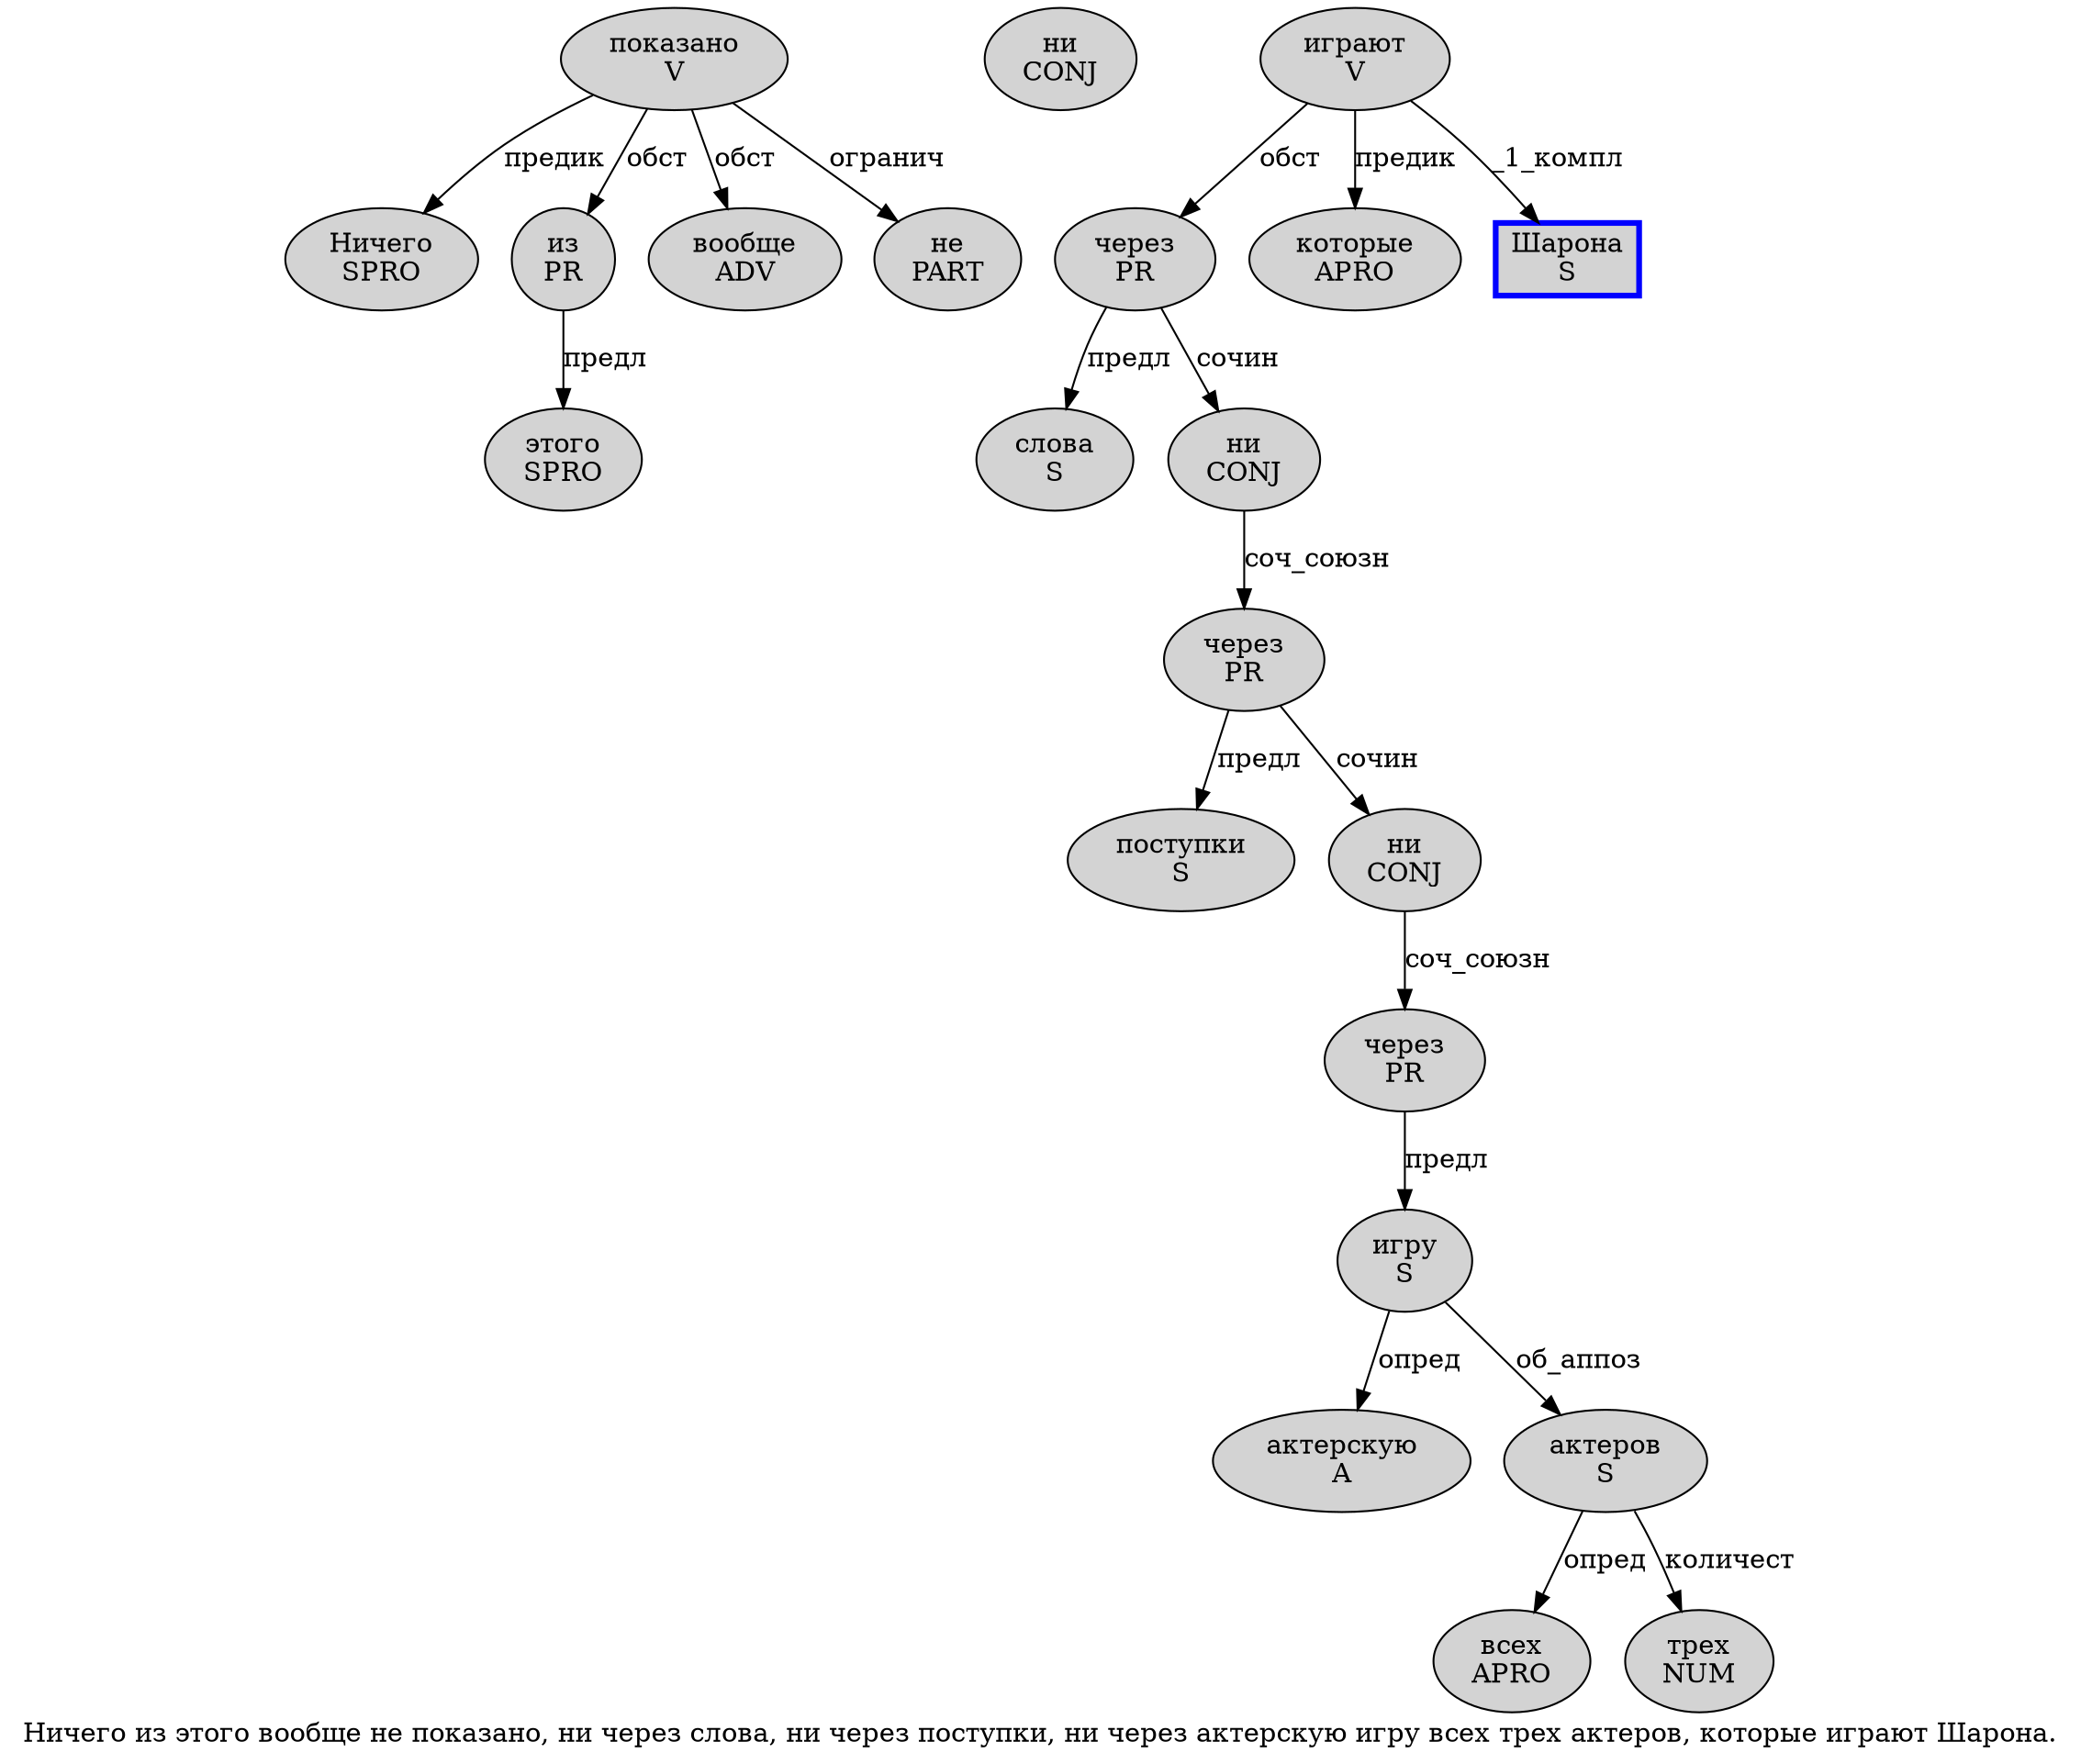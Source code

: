 digraph SENTENCE_4191 {
	graph [label="Ничего из этого вообще не показано, ни через слова, ни через поступки, ни через актерскую игру всех трех актеров, которые играют Шарона."]
	node [style=filled]
		0 [label="Ничего
SPRO" color="" fillcolor=lightgray penwidth=1 shape=ellipse]
		1 [label="из
PR" color="" fillcolor=lightgray penwidth=1 shape=ellipse]
		2 [label="этого
SPRO" color="" fillcolor=lightgray penwidth=1 shape=ellipse]
		3 [label="вообще
ADV" color="" fillcolor=lightgray penwidth=1 shape=ellipse]
		4 [label="не
PART" color="" fillcolor=lightgray penwidth=1 shape=ellipse]
		5 [label="показано
V" color="" fillcolor=lightgray penwidth=1 shape=ellipse]
		7 [label="ни
CONJ" color="" fillcolor=lightgray penwidth=1 shape=ellipse]
		8 [label="через
PR" color="" fillcolor=lightgray penwidth=1 shape=ellipse]
		9 [label="слова
S" color="" fillcolor=lightgray penwidth=1 shape=ellipse]
		11 [label="ни
CONJ" color="" fillcolor=lightgray penwidth=1 shape=ellipse]
		12 [label="через
PR" color="" fillcolor=lightgray penwidth=1 shape=ellipse]
		13 [label="поступки
S" color="" fillcolor=lightgray penwidth=1 shape=ellipse]
		15 [label="ни
CONJ" color="" fillcolor=lightgray penwidth=1 shape=ellipse]
		16 [label="через
PR" color="" fillcolor=lightgray penwidth=1 shape=ellipse]
		17 [label="актерскую
A" color="" fillcolor=lightgray penwidth=1 shape=ellipse]
		18 [label="игру
S" color="" fillcolor=lightgray penwidth=1 shape=ellipse]
		19 [label="всех
APRO" color="" fillcolor=lightgray penwidth=1 shape=ellipse]
		20 [label="трех
NUM" color="" fillcolor=lightgray penwidth=1 shape=ellipse]
		21 [label="актеров
S" color="" fillcolor=lightgray penwidth=1 shape=ellipse]
		23 [label="которые
APRO" color="" fillcolor=lightgray penwidth=1 shape=ellipse]
		24 [label="играют
V" color="" fillcolor=lightgray penwidth=1 shape=ellipse]
		25 [label="Шарона
S" color=blue fillcolor=lightgray penwidth=3 shape=box]
			18 -> 17 [label="опред"]
			18 -> 21 [label="об_аппоз"]
			1 -> 2 [label="предл"]
			5 -> 0 [label="предик"]
			5 -> 1 [label="обст"]
			5 -> 3 [label="обст"]
			5 -> 4 [label="огранич"]
			21 -> 19 [label="опред"]
			21 -> 20 [label="количест"]
			24 -> 8 [label="обст"]
			24 -> 23 [label="предик"]
			24 -> 25 [label="_1_компл"]
			15 -> 16 [label="соч_союзн"]
			8 -> 9 [label="предл"]
			8 -> 11 [label="сочин"]
			16 -> 18 [label="предл"]
			11 -> 12 [label="соч_союзн"]
			12 -> 13 [label="предл"]
			12 -> 15 [label="сочин"]
}